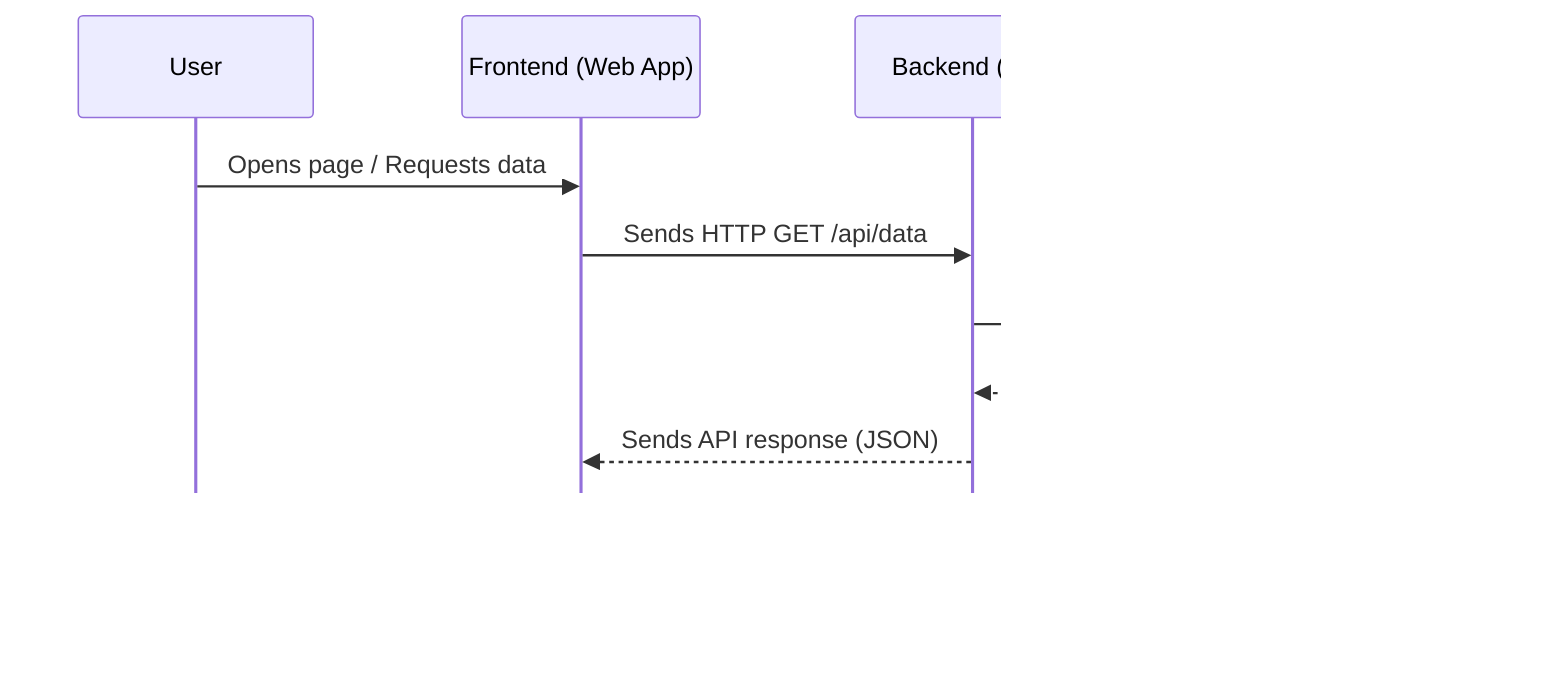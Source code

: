 sequenceDiagram
    participant U as User
    participant FE as Frontend (Web App)
    participant BE as Backend (API)
    participant DB as Database

    U->>FE: Opens page / Requests data
    FE->>BE: Sends HTTP GET /api/data
    BE->>DB: Queries data from database
    DB-->>BE: Returns data (JSON)
    BE-->>FE: Sends API response (JSON)
    FE-->>U: Renders data on UI